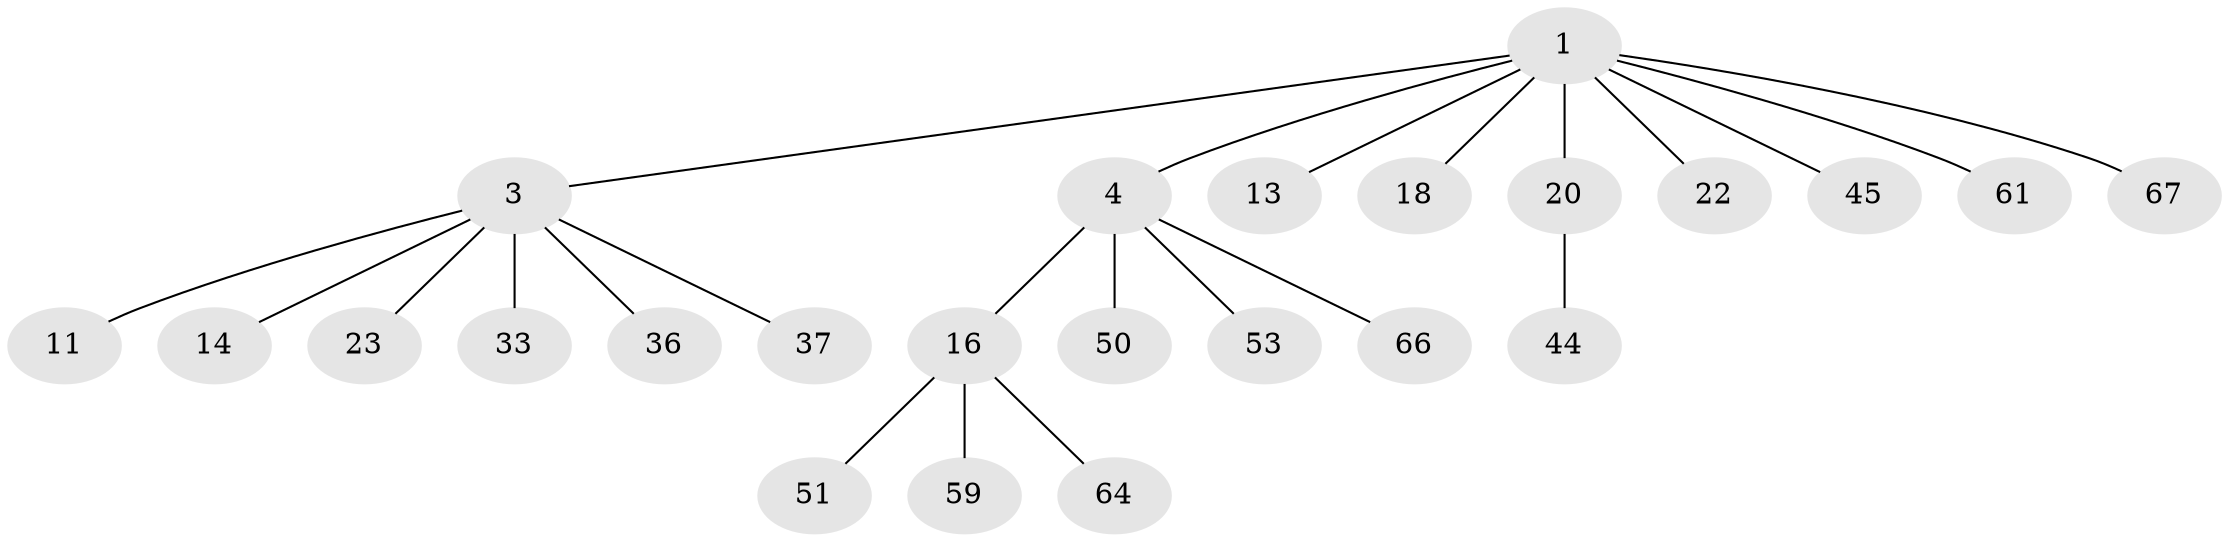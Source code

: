 // original degree distribution, {6: 0.02531645569620253, 7: 0.012658227848101266, 5: 0.0379746835443038, 2: 0.27848101265822783, 3: 0.11392405063291139, 4: 0.0379746835443038, 1: 0.4936708860759494}
// Generated by graph-tools (version 1.1) at 2025/19/03/04/25 18:19:06]
// undirected, 24 vertices, 23 edges
graph export_dot {
graph [start="1"]
  node [color=gray90,style=filled];
  1 [super="+2+9+21+57+72+29"];
  3 [super="+8+40+60+17+6+5"];
  4 [super="+15+79+31+12"];
  11;
  13 [super="+32"];
  14 [super="+43+24"];
  16 [super="+25+70"];
  18 [super="+68+78"];
  20 [super="+39+30"];
  22 [super="+27"];
  23;
  33;
  36 [super="+42"];
  37 [super="+58"];
  44 [super="+48"];
  45 [super="+62"];
  50 [super="+55"];
  51;
  53 [super="+63"];
  59;
  61;
  64;
  66;
  67;
  1 -- 67;
  1 -- 3;
  1 -- 4;
  1 -- 22;
  1 -- 13;
  1 -- 18;
  1 -- 45;
  1 -- 20;
  1 -- 61;
  3 -- 36;
  3 -- 23;
  3 -- 33;
  3 -- 11;
  3 -- 37;
  3 -- 14;
  4 -- 16;
  4 -- 66;
  4 -- 50;
  4 -- 53;
  16 -- 59;
  16 -- 64;
  16 -- 51;
  20 -- 44;
}
